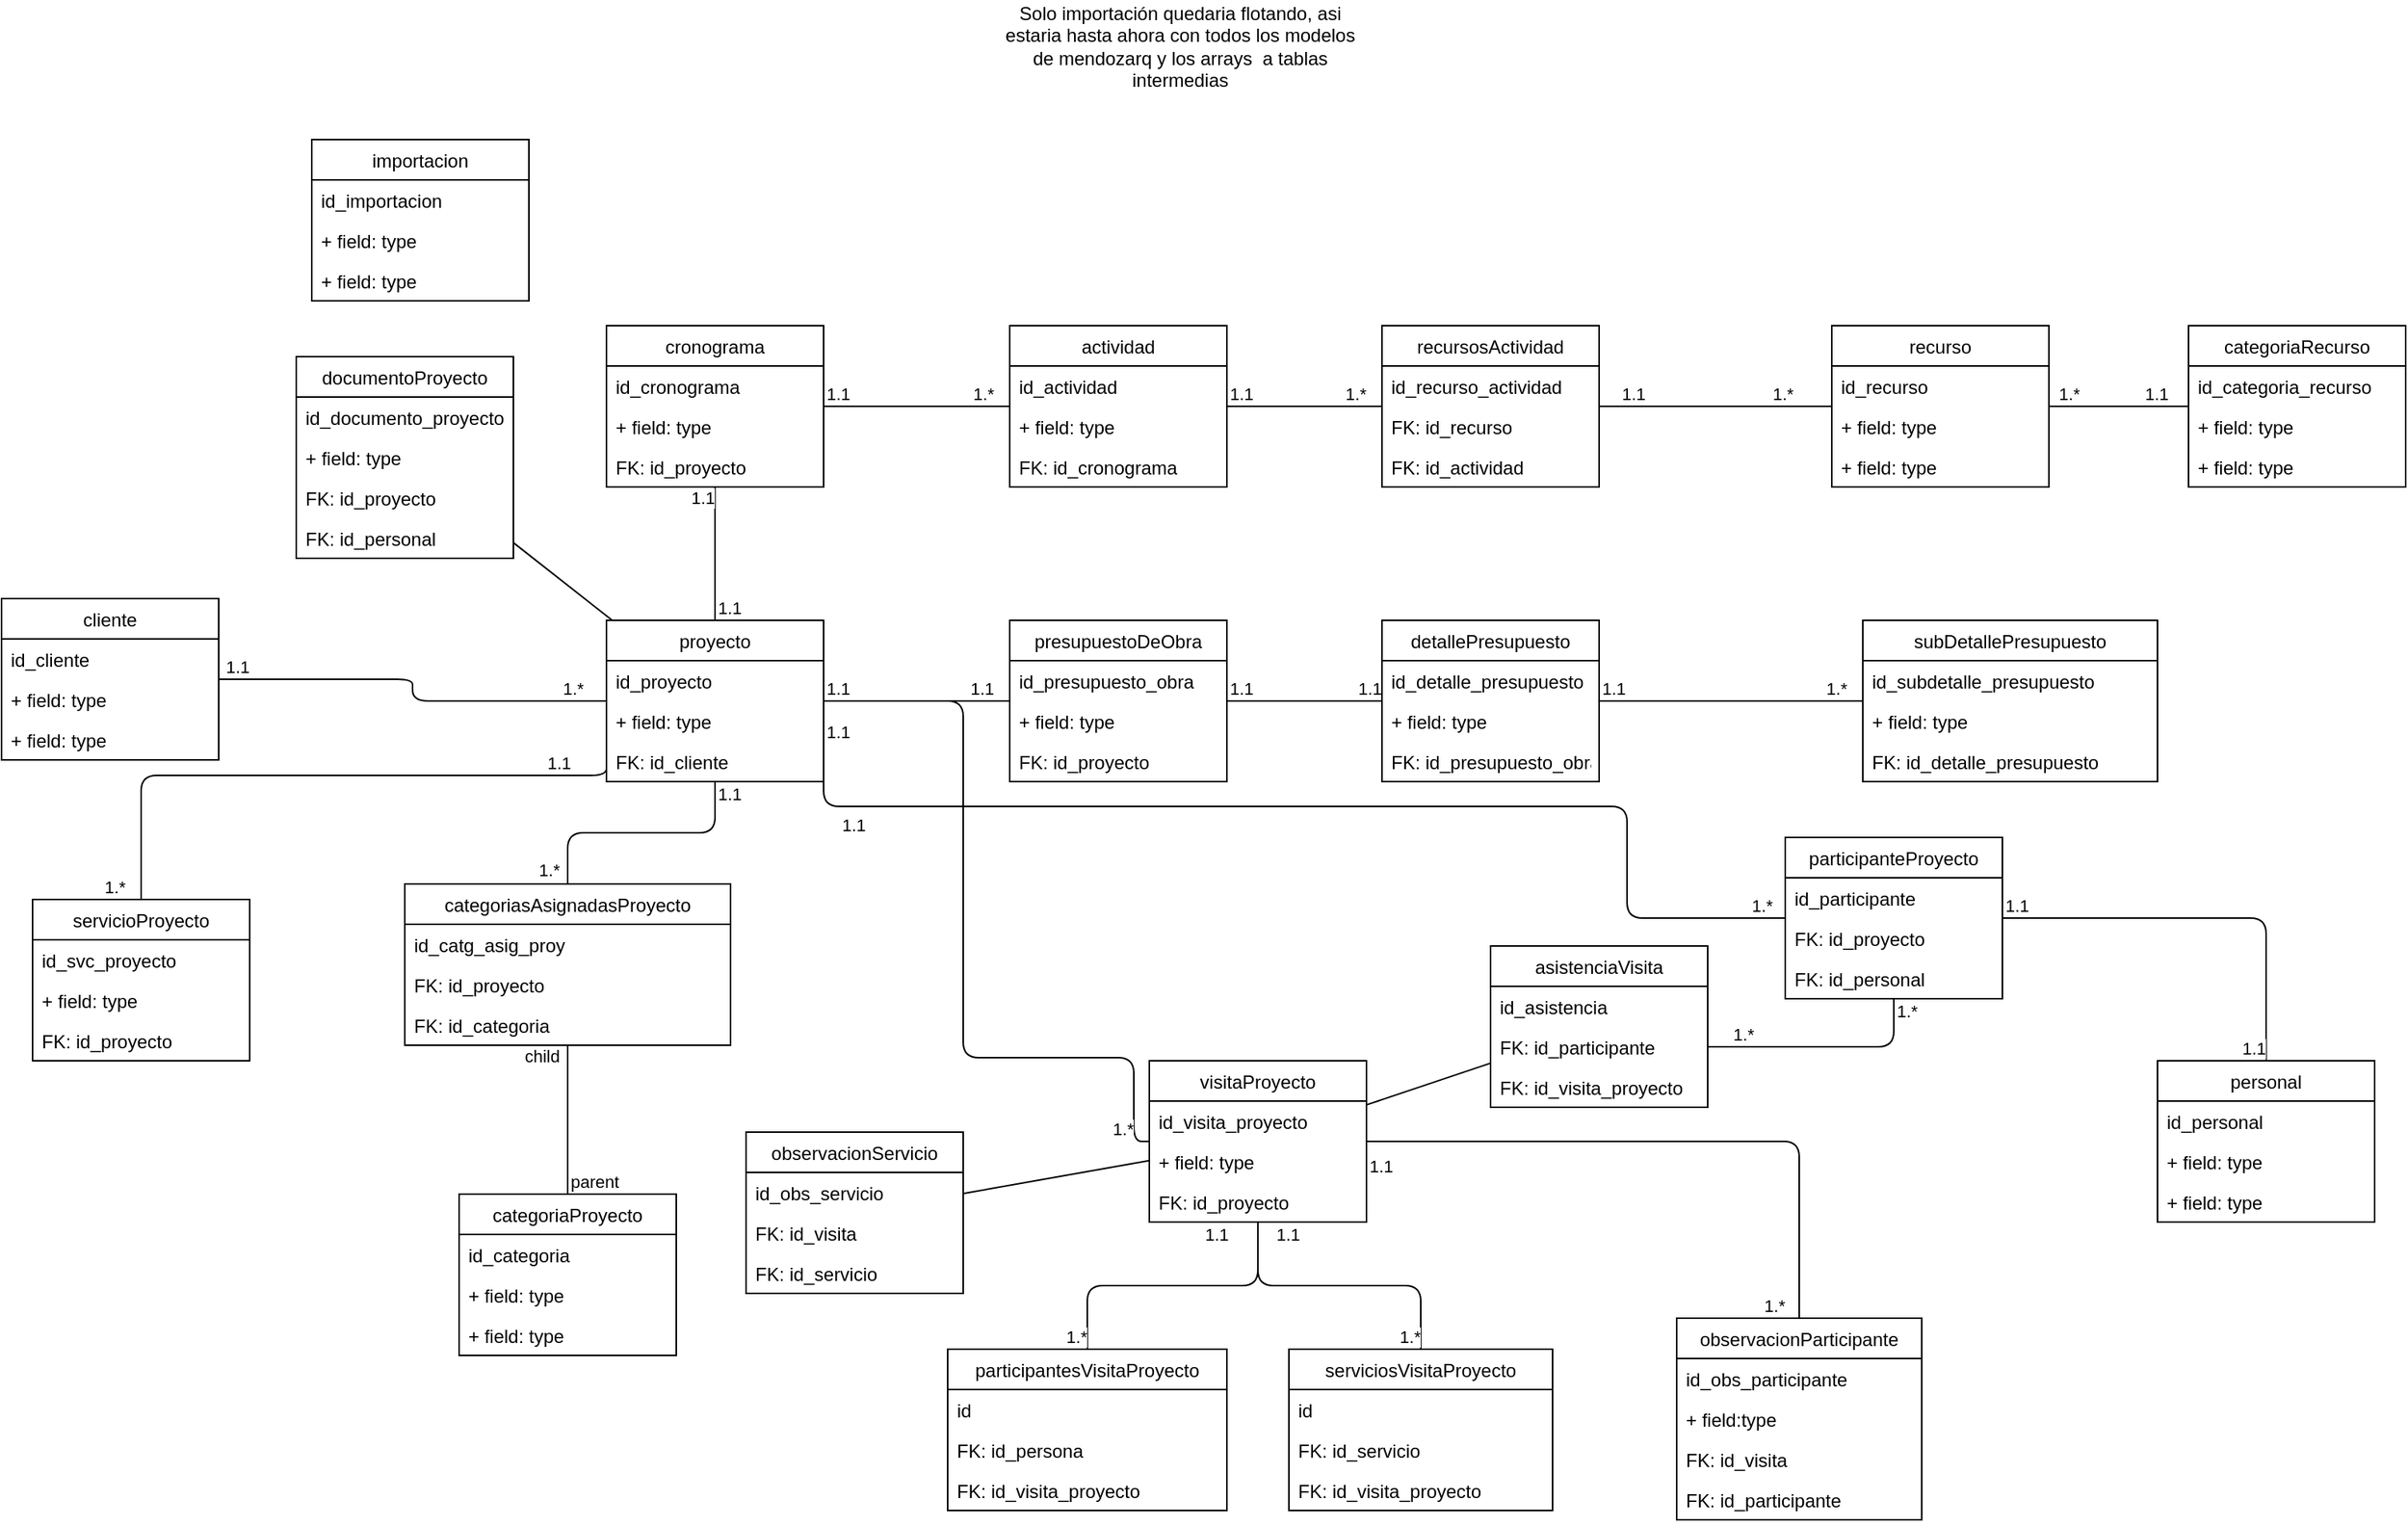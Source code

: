 <mxfile version="13.8.1" type="google"><diagram id="iLUUwTYkOgxTiae9ye99" name="Page-1"><mxGraphModel dx="38" dy="457" grid="1" gridSize="10" guides="1" tooltips="1" connect="1" arrows="1" fold="1" page="1" pageScale="1" pageWidth="827" pageHeight="1169" math="0" shadow="0"><root><mxCell id="0"/><mxCell id="1" parent="0"/><mxCell id="3wl0RrWYgaMFE295PTGr-104" value="" style="endArrow=none;html=1;edgeStyle=orthogonalEdgeStyle;" edge="1" parent="1" source="3wl0RrWYgaMFE295PTGr-38" target="3wl0RrWYgaMFE295PTGr-99"><mxGeometry relative="1" as="geometry"><mxPoint x="780" y="670" as="sourcePoint"/><mxPoint x="940" y="670" as="targetPoint"/></mxGeometry></mxCell><mxCell id="3wl0RrWYgaMFE295PTGr-105" value="1.1" style="edgeLabel;resizable=0;html=1;align=left;verticalAlign=bottom;" connectable="0" vertex="1" parent="3wl0RrWYgaMFE295PTGr-104"><mxGeometry x="-1" relative="1" as="geometry"><mxPoint y="16" as="offset"/></mxGeometry></mxCell><mxCell id="3wl0RrWYgaMFE295PTGr-106" value="1.*" style="edgeLabel;resizable=0;html=1;align=right;verticalAlign=bottom;" connectable="0" vertex="1" parent="3wl0RrWYgaMFE295PTGr-104"><mxGeometry x="1" relative="1" as="geometry"><mxPoint x="-5" y="-0.43" as="offset"/></mxGeometry></mxCell><mxCell id="3wl0RrWYgaMFE295PTGr-112" value="" style="endArrow=none;html=1;edgeStyle=orthogonalEdgeStyle;" edge="1" parent="1" source="3wl0RrWYgaMFE295PTGr-38" target="3wl0RrWYgaMFE295PTGr-107"><mxGeometry relative="1" as="geometry"><mxPoint x="1020" y="610" as="sourcePoint"/><mxPoint x="1180" y="610" as="targetPoint"/></mxGeometry></mxCell><mxCell id="3wl0RrWYgaMFE295PTGr-113" value="1.*" style="edgeLabel;resizable=0;html=1;align=left;verticalAlign=bottom;" connectable="0" vertex="1" parent="3wl0RrWYgaMFE295PTGr-112"><mxGeometry x="-1" relative="1" as="geometry"><mxPoint x="-30" as="offset"/></mxGeometry></mxCell><mxCell id="3wl0RrWYgaMFE295PTGr-114" value="1.1" style="edgeLabel;resizable=0;html=1;align=right;verticalAlign=bottom;" connectable="0" vertex="1" parent="3wl0RrWYgaMFE295PTGr-112"><mxGeometry x="1" relative="1" as="geometry"><mxPoint x="20.29" as="offset"/></mxGeometry></mxCell><mxCell id="3wl0RrWYgaMFE295PTGr-115" value="" style="endArrow=none;html=1;edgeStyle=orthogonalEdgeStyle;" edge="1" parent="1" source="3wl0RrWYgaMFE295PTGr-26" target="3wl0RrWYgaMFE295PTGr-99"><mxGeometry relative="1" as="geometry"><mxPoint x="590" y="660" as="sourcePoint"/><mxPoint x="750" y="660" as="targetPoint"/></mxGeometry></mxCell><mxCell id="3wl0RrWYgaMFE295PTGr-116" value="parent" style="edgeLabel;resizable=0;html=1;align=left;verticalAlign=bottom;" connectable="0" vertex="1" parent="3wl0RrWYgaMFE295PTGr-115"><mxGeometry x="-1" relative="1" as="geometry"/></mxCell><mxCell id="3wl0RrWYgaMFE295PTGr-117" value="child" style="edgeLabel;resizable=0;html=1;align=right;verticalAlign=bottom;" connectable="0" vertex="1" parent="3wl0RrWYgaMFE295PTGr-115"><mxGeometry x="1" relative="1" as="geometry"><mxPoint x="-5" y="15.71" as="offset"/></mxGeometry></mxCell><mxCell id="3wl0RrWYgaMFE295PTGr-118" value="" style="endArrow=none;html=1;edgeStyle=orthogonalEdgeStyle;" edge="1" parent="1" source="3wl0RrWYgaMFE295PTGr-38" target="3wl0RrWYgaMFE295PTGr-30"><mxGeometry relative="1" as="geometry"><mxPoint x="1000" y="600" as="sourcePoint"/><mxPoint x="1160" y="600" as="targetPoint"/></mxGeometry></mxCell><mxCell id="3wl0RrWYgaMFE295PTGr-119" value="1.1" style="edgeLabel;resizable=0;html=1;align=left;verticalAlign=bottom;" connectable="0" vertex="1" parent="3wl0RrWYgaMFE295PTGr-118"><mxGeometry x="-1" relative="1" as="geometry"/></mxCell><mxCell id="3wl0RrWYgaMFE295PTGr-120" value="1.1" style="edgeLabel;resizable=0;html=1;align=right;verticalAlign=bottom;" connectable="0" vertex="1" parent="3wl0RrWYgaMFE295PTGr-118"><mxGeometry x="1" relative="1" as="geometry"><mxPoint x="-10" as="offset"/></mxGeometry></mxCell><mxCell id="3wl0RrWYgaMFE295PTGr-132" value="" style="endArrow=none;html=1;edgeStyle=orthogonalEdgeStyle;" edge="1" parent="1" source="3wl0RrWYgaMFE295PTGr-30" target="3wl0RrWYgaMFE295PTGr-128"><mxGeometry relative="1" as="geometry"><mxPoint x="1380" y="790" as="sourcePoint"/><mxPoint x="1540" y="790" as="targetPoint"/></mxGeometry></mxCell><mxCell id="3wl0RrWYgaMFE295PTGr-133" value="1.1" style="edgeLabel;resizable=0;html=1;align=left;verticalAlign=bottom;" connectable="0" vertex="1" parent="3wl0RrWYgaMFE295PTGr-132"><mxGeometry x="-1" relative="1" as="geometry"/></mxCell><mxCell id="3wl0RrWYgaMFE295PTGr-134" value="1.1" style="edgeLabel;resizable=0;html=1;align=right;verticalAlign=bottom;" connectable="0" vertex="1" parent="3wl0RrWYgaMFE295PTGr-132"><mxGeometry x="1" relative="1" as="geometry"/></mxCell><mxCell id="3wl0RrWYgaMFE295PTGr-135" value="" style="endArrow=none;html=1;edgeStyle=orthogonalEdgeStyle;" edge="1" parent="1" source="3wl0RrWYgaMFE295PTGr-128" target="3wl0RrWYgaMFE295PTGr-124"><mxGeometry relative="1" as="geometry"><mxPoint x="1670" y="650" as="sourcePoint"/><mxPoint x="1830" y="650" as="targetPoint"/></mxGeometry></mxCell><mxCell id="3wl0RrWYgaMFE295PTGr-136" value="1.1" style="edgeLabel;resizable=0;html=1;align=left;verticalAlign=bottom;" connectable="0" vertex="1" parent="3wl0RrWYgaMFE295PTGr-135"><mxGeometry x="-1" relative="1" as="geometry"/></mxCell><mxCell id="3wl0RrWYgaMFE295PTGr-137" value="1.*" style="edgeLabel;resizable=0;html=1;align=right;verticalAlign=bottom;" connectable="0" vertex="1" parent="3wl0RrWYgaMFE295PTGr-135"><mxGeometry x="1" relative="1" as="geometry"><mxPoint x="-10" as="offset"/></mxGeometry></mxCell><mxCell id="3wl0RrWYgaMFE295PTGr-138" value="" style="endArrow=none;html=1;edgeStyle=orthogonalEdgeStyle;" edge="1" parent="1" source="3wl0RrWYgaMFE295PTGr-38" target="3wl0RrWYgaMFE295PTGr-66"><mxGeometry relative="1" as="geometry"><mxPoint x="910" y="630" as="sourcePoint"/><mxPoint x="1070" y="630" as="targetPoint"/></mxGeometry></mxCell><mxCell id="3wl0RrWYgaMFE295PTGr-139" value="1.1" style="edgeLabel;resizable=0;html=1;align=left;verticalAlign=bottom;" connectable="0" vertex="1" parent="3wl0RrWYgaMFE295PTGr-138"><mxGeometry x="-1" relative="1" as="geometry"/></mxCell><mxCell id="3wl0RrWYgaMFE295PTGr-140" value="1.1" style="edgeLabel;resizable=0;html=1;align=right;verticalAlign=bottom;" connectable="0" vertex="1" parent="3wl0RrWYgaMFE295PTGr-138"><mxGeometry x="1" relative="1" as="geometry"><mxPoint y="15.71" as="offset"/></mxGeometry></mxCell><mxCell id="3wl0RrWYgaMFE295PTGr-141" value="" style="endArrow=none;html=1;edgeStyle=orthogonalEdgeStyle;" edge="1" parent="1" source="3wl0RrWYgaMFE295PTGr-66" target="3wl0RrWYgaMFE295PTGr-2"><mxGeometry relative="1" as="geometry"><mxPoint x="1020" y="430" as="sourcePoint"/><mxPoint x="1180" y="430" as="targetPoint"/></mxGeometry></mxCell><mxCell id="3wl0RrWYgaMFE295PTGr-142" value="1.1" style="edgeLabel;resizable=0;html=1;align=left;verticalAlign=bottom;" connectable="0" vertex="1" parent="3wl0RrWYgaMFE295PTGr-141"><mxGeometry x="-1" relative="1" as="geometry"/></mxCell><mxCell id="3wl0RrWYgaMFE295PTGr-143" value="1.*" style="edgeLabel;resizable=0;html=1;align=right;verticalAlign=bottom;" connectable="0" vertex="1" parent="3wl0RrWYgaMFE295PTGr-141"><mxGeometry x="1" relative="1" as="geometry"><mxPoint x="-10" as="offset"/></mxGeometry></mxCell><mxCell id="3wl0RrWYgaMFE295PTGr-146" value="" style="endArrow=none;html=1;edgeStyle=orthogonalEdgeStyle;" edge="1" parent="1" source="3wl0RrWYgaMFE295PTGr-38" target="3wl0RrWYgaMFE295PTGr-70"><mxGeometry relative="1" as="geometry"><mxPoint x="1490" y="790" as="sourcePoint"/><mxPoint x="1650" y="790" as="targetPoint"/><Array as="points"><mxPoint x="1500" y="512"/><mxPoint x="1500" y="742"/><mxPoint x="1610" y="742"/><mxPoint x="1610" y="796"/></Array></mxGeometry></mxCell><mxCell id="3wl0RrWYgaMFE295PTGr-147" value="1.1" style="edgeLabel;resizable=0;html=1;align=left;verticalAlign=bottom;" connectable="0" vertex="1" parent="3wl0RrWYgaMFE295PTGr-146"><mxGeometry x="-1" relative="1" as="geometry"><mxPoint y="28" as="offset"/></mxGeometry></mxCell><mxCell id="3wl0RrWYgaMFE295PTGr-148" value="1.*" style="edgeLabel;resizable=0;html=1;align=right;verticalAlign=bottom;" connectable="0" vertex="1" parent="3wl0RrWYgaMFE295PTGr-146"><mxGeometry x="1" relative="1" as="geometry"><mxPoint x="-10" as="offset"/></mxGeometry></mxCell><mxCell id="3wl0RrWYgaMFE295PTGr-149" value="" style="endArrow=none;html=1;edgeStyle=orthogonalEdgeStyle;exitX=0;exitY=0.5;exitDx=0;exitDy=0;" edge="1" parent="1" source="3wl0RrWYgaMFE295PTGr-41" target="3wl0RrWYgaMFE295PTGr-22"><mxGeometry relative="1" as="geometry"><mxPoint x="1030" y="570" as="sourcePoint"/><mxPoint x="1190" y="570" as="targetPoint"/><Array as="points"><mxPoint x="1270" y="560"/><mxPoint x="970" y="560"/></Array></mxGeometry></mxCell><mxCell id="3wl0RrWYgaMFE295PTGr-150" value="1.1" style="edgeLabel;resizable=0;html=1;align=left;verticalAlign=bottom;" connectable="0" vertex="1" parent="3wl0RrWYgaMFE295PTGr-149"><mxGeometry x="-1" relative="1" as="geometry"><mxPoint x="-40" y="9" as="offset"/></mxGeometry></mxCell><mxCell id="3wl0RrWYgaMFE295PTGr-151" value="1.*" style="edgeLabel;resizable=0;html=1;align=right;verticalAlign=bottom;" connectable="0" vertex="1" parent="3wl0RrWYgaMFE295PTGr-149"><mxGeometry x="1" relative="1" as="geometry"><mxPoint x="-10" as="offset"/></mxGeometry></mxCell><mxCell id="3wl0RrWYgaMFE295PTGr-152" value="" style="endArrow=none;html=1;edgeStyle=orthogonalEdgeStyle;" edge="1" parent="1" source="3wl0RrWYgaMFE295PTGr-70" target="3wl0RrWYgaMFE295PTGr-85"><mxGeometry relative="1" as="geometry"><mxPoint x="1640" y="760" as="sourcePoint"/><mxPoint x="1800" y="760" as="targetPoint"/></mxGeometry></mxCell><mxCell id="3wl0RrWYgaMFE295PTGr-153" value="1.1" style="edgeLabel;resizable=0;html=1;align=left;verticalAlign=bottom;" connectable="0" vertex="1" parent="3wl0RrWYgaMFE295PTGr-152"><mxGeometry x="-1" relative="1" as="geometry"><mxPoint x="-36" y="16" as="offset"/></mxGeometry></mxCell><mxCell id="3wl0RrWYgaMFE295PTGr-154" value="1.*" style="edgeLabel;resizable=0;html=1;align=right;verticalAlign=bottom;" connectable="0" vertex="1" parent="3wl0RrWYgaMFE295PTGr-152"><mxGeometry x="1" relative="1" as="geometry"/></mxCell><mxCell id="3wl0RrWYgaMFE295PTGr-155" value="" style="endArrow=none;html=1;edgeStyle=orthogonalEdgeStyle;" edge="1" parent="1" source="3wl0RrWYgaMFE295PTGr-70" target="3wl0RrWYgaMFE295PTGr-89"><mxGeometry relative="1" as="geometry"><mxPoint x="1640" y="760" as="sourcePoint"/><mxPoint x="1800" y="760" as="targetPoint"/></mxGeometry></mxCell><mxCell id="3wl0RrWYgaMFE295PTGr-156" value="1.1" style="edgeLabel;resizable=0;html=1;align=left;verticalAlign=bottom;" connectable="0" vertex="1" parent="3wl0RrWYgaMFE295PTGr-155"><mxGeometry x="-1" relative="1" as="geometry"><mxPoint x="10" y="16" as="offset"/></mxGeometry></mxCell><mxCell id="3wl0RrWYgaMFE295PTGr-157" value="1.*" style="edgeLabel;resizable=0;html=1;align=right;verticalAlign=bottom;" connectable="0" vertex="1" parent="3wl0RrWYgaMFE295PTGr-155"><mxGeometry x="1" relative="1" as="geometry"/></mxCell><mxCell id="3wl0RrWYgaMFE295PTGr-164" value="" style="endArrow=none;html=1;" edge="1" parent="1" source="3wl0RrWYgaMFE295PTGr-70" target="3wl0RrWYgaMFE295PTGr-14"><mxGeometry width="50" height="50" relative="1" as="geometry"><mxPoint x="1960" y="680" as="sourcePoint"/><mxPoint x="2010" y="630" as="targetPoint"/></mxGeometry></mxCell><mxCell id="3wl0RrWYgaMFE295PTGr-165" value="" style="endArrow=none;html=1;edgeStyle=orthogonalEdgeStyle;" edge="1" parent="1" source="3wl0RrWYgaMFE295PTGr-2" target="3wl0RrWYgaMFE295PTGr-18"><mxGeometry relative="1" as="geometry"><mxPoint x="1410" y="450" as="sourcePoint"/><mxPoint x="1570" y="450" as="targetPoint"/></mxGeometry></mxCell><mxCell id="3wl0RrWYgaMFE295PTGr-166" value="1.1" style="edgeLabel;resizable=0;html=1;align=left;verticalAlign=bottom;" connectable="0" vertex="1" parent="3wl0RrWYgaMFE295PTGr-165"><mxGeometry x="-1" relative="1" as="geometry"/></mxCell><mxCell id="3wl0RrWYgaMFE295PTGr-167" value="1.*" style="edgeLabel;resizable=0;html=1;align=right;verticalAlign=bottom;" connectable="0" vertex="1" parent="3wl0RrWYgaMFE295PTGr-165"><mxGeometry x="1" relative="1" as="geometry"><mxPoint x="-10" as="offset"/></mxGeometry></mxCell><mxCell id="3wl0RrWYgaMFE295PTGr-173" value="" style="endArrow=none;html=1;edgeStyle=orthogonalEdgeStyle;" edge="1" parent="1" source="3wl0RrWYgaMFE295PTGr-169" target="3wl0RrWYgaMFE295PTGr-18"><mxGeometry relative="1" as="geometry"><mxPoint x="1620" y="450" as="sourcePoint"/><mxPoint x="1780" y="450" as="targetPoint"/></mxGeometry></mxCell><mxCell id="3wl0RrWYgaMFE295PTGr-174" value="1.*" style="edgeLabel;resizable=0;html=1;align=left;verticalAlign=bottom;" connectable="0" vertex="1" parent="3wl0RrWYgaMFE295PTGr-173"><mxGeometry x="-1" relative="1" as="geometry"><mxPoint x="-40" as="offset"/></mxGeometry></mxCell><mxCell id="3wl0RrWYgaMFE295PTGr-175" value="1.1" style="edgeLabel;resizable=0;html=1;align=right;verticalAlign=bottom;" connectable="0" vertex="1" parent="3wl0RrWYgaMFE295PTGr-173"><mxGeometry x="1" relative="1" as="geometry"><mxPoint x="30" as="offset"/></mxGeometry></mxCell><mxCell id="3wl0RrWYgaMFE295PTGr-179" value="" style="endArrow=none;html=1;edgeStyle=orthogonalEdgeStyle;" edge="1" parent="1" source="3wl0RrWYgaMFE295PTGr-74" target="3wl0RrWYgaMFE295PTGr-169"><mxGeometry relative="1" as="geometry"><mxPoint x="1920" y="340" as="sourcePoint"/><mxPoint x="2080" y="340" as="targetPoint"/></mxGeometry></mxCell><mxCell id="3wl0RrWYgaMFE295PTGr-180" value="1.1" style="edgeLabel;resizable=0;html=1;align=left;verticalAlign=bottom;" connectable="0" vertex="1" parent="3wl0RrWYgaMFE295PTGr-179"><mxGeometry x="-1" relative="1" as="geometry"><mxPoint x="-30" as="offset"/></mxGeometry></mxCell><mxCell id="3wl0RrWYgaMFE295PTGr-181" value="1.*" style="edgeLabel;resizable=0;html=1;align=right;verticalAlign=bottom;" connectable="0" vertex="1" parent="3wl0RrWYgaMFE295PTGr-179"><mxGeometry x="1" relative="1" as="geometry"><mxPoint x="20.59" as="offset"/></mxGeometry></mxCell><mxCell id="3wl0RrWYgaMFE295PTGr-185" value="" style="endArrow=none;html=1;edgeStyle=orthogonalEdgeStyle;exitX=1;exitY=0.5;exitDx=0;exitDy=0;" edge="1" parent="1" source="3wl0RrWYgaMFE295PTGr-41" target="3wl0RrWYgaMFE295PTGr-46"><mxGeometry relative="1" as="geometry"><mxPoint x="1560" y="620" as="sourcePoint"/><mxPoint x="1720" y="620" as="targetPoint"/><Array as="points"><mxPoint x="1410" y="580"/><mxPoint x="1928" y="580"/></Array></mxGeometry></mxCell><mxCell id="3wl0RrWYgaMFE295PTGr-186" value="1.1" style="edgeLabel;resizable=0;html=1;align=left;verticalAlign=bottom;" connectable="0" vertex="1" parent="3wl0RrWYgaMFE295PTGr-185"><mxGeometry x="-1" relative="1" as="geometry"><mxPoint x="10" y="49" as="offset"/></mxGeometry></mxCell><mxCell id="3wl0RrWYgaMFE295PTGr-187" value="1.*" style="edgeLabel;resizable=0;html=1;align=right;verticalAlign=bottom;" connectable="0" vertex="1" parent="3wl0RrWYgaMFE295PTGr-185"><mxGeometry x="1" relative="1" as="geometry"><mxPoint x="-8" as="offset"/></mxGeometry></mxCell><mxCell id="3wl0RrWYgaMFE295PTGr-194" value="" style="endArrow=none;html=1;edgeStyle=orthogonalEdgeStyle;" edge="1" parent="1" source="3wl0RrWYgaMFE295PTGr-46" target="3wl0RrWYgaMFE295PTGr-42"><mxGeometry relative="1" as="geometry"><mxPoint x="1770" y="780" as="sourcePoint"/><mxPoint x="1930" y="780" as="targetPoint"/></mxGeometry></mxCell><mxCell id="3wl0RrWYgaMFE295PTGr-195" value="1.1" style="edgeLabel;resizable=0;html=1;align=left;verticalAlign=bottom;" connectable="0" vertex="1" parent="3wl0RrWYgaMFE295PTGr-194"><mxGeometry x="-1" relative="1" as="geometry"/></mxCell><mxCell id="3wl0RrWYgaMFE295PTGr-196" value="1.1" style="edgeLabel;resizable=0;html=1;align=right;verticalAlign=bottom;" connectable="0" vertex="1" parent="3wl0RrWYgaMFE295PTGr-194"><mxGeometry x="1" relative="1" as="geometry"/></mxCell><mxCell id="3wl0RrWYgaMFE295PTGr-197" value="" style="endArrow=none;html=1;edgeStyle=orthogonalEdgeStyle;entryX=1;entryY=0.5;entryDx=0;entryDy=0;" edge="1" parent="1" source="3wl0RrWYgaMFE295PTGr-46" target="3wl0RrWYgaMFE295PTGr-16"><mxGeometry relative="1" as="geometry"><mxPoint x="1770" y="780" as="sourcePoint"/><mxPoint x="1930" y="780" as="targetPoint"/></mxGeometry></mxCell><mxCell id="3wl0RrWYgaMFE295PTGr-198" value="1.*" style="edgeLabel;resizable=0;html=1;align=left;verticalAlign=bottom;" connectable="0" vertex="1" parent="3wl0RrWYgaMFE295PTGr-197"><mxGeometry x="-1" relative="1" as="geometry"><mxPoint y="16" as="offset"/></mxGeometry></mxCell><mxCell id="3wl0RrWYgaMFE295PTGr-199" value="1.*" style="edgeLabel;resizable=0;html=1;align=right;verticalAlign=bottom;" connectable="0" vertex="1" parent="3wl0RrWYgaMFE295PTGr-197"><mxGeometry x="1" relative="1" as="geometry"><mxPoint x="30" as="offset"/></mxGeometry></mxCell><mxCell id="3wl0RrWYgaMFE295PTGr-200" value="" style="endArrow=none;html=1;edgeStyle=orthogonalEdgeStyle;" edge="1" parent="1" source="3wl0RrWYgaMFE295PTGr-70" target="3wl0RrWYgaMFE295PTGr-58"><mxGeometry relative="1" as="geometry"><mxPoint x="1770" y="860" as="sourcePoint"/><mxPoint x="1930" y="860" as="targetPoint"/></mxGeometry></mxCell><mxCell id="3wl0RrWYgaMFE295PTGr-201" value="1.1" style="edgeLabel;resizable=0;html=1;align=left;verticalAlign=bottom;" connectable="0" vertex="1" parent="3wl0RrWYgaMFE295PTGr-200"><mxGeometry x="-1" relative="1" as="geometry"><mxPoint y="24" as="offset"/></mxGeometry></mxCell><mxCell id="3wl0RrWYgaMFE295PTGr-202" value="1.*" style="edgeLabel;resizable=0;html=1;align=right;verticalAlign=bottom;" connectable="0" vertex="1" parent="3wl0RrWYgaMFE295PTGr-200"><mxGeometry x="1" relative="1" as="geometry"><mxPoint x="-9" as="offset"/></mxGeometry></mxCell><mxCell id="3wl0RrWYgaMFE295PTGr-205" value="" style="endArrow=none;html=1;" edge="1" parent="1" source="3wl0RrWYgaMFE295PTGr-54" target="3wl0RrWYgaMFE295PTGr-70"><mxGeometry width="50" height="50" relative="1" as="geometry"><mxPoint x="1280" y="920" as="sourcePoint"/><mxPoint x="1330" y="870" as="targetPoint"/></mxGeometry></mxCell><mxCell id="3wl0RrWYgaMFE295PTGr-207" value="" style="endArrow=none;html=1;" edge="1" parent="1" source="3wl0RrWYgaMFE295PTGr-62" target="3wl0RrWYgaMFE295PTGr-38"><mxGeometry width="50" height="50" relative="1" as="geometry"><mxPoint x="1190" y="460" as="sourcePoint"/><mxPoint x="1240" y="410" as="targetPoint"/></mxGeometry></mxCell><mxCell id="3wl0RrWYgaMFE295PTGr-209" value="Solo importación quedaria flotando, asi estaria hasta ahora con todos los modelos de mendozarq y los arrays&amp;nbsp; a tablas intermedias" style="text;html=1;strokeColor=none;fillColor=none;align=center;verticalAlign=middle;whiteSpace=wrap;rounded=0;" vertex="1" parent="1"><mxGeometry x="1520" y="60" width="240" height="60" as="geometry"/></mxCell><mxCell id="3wl0RrWYgaMFE295PTGr-18" value="recursosActividad" style="swimlane;fontStyle=0;childLayout=stackLayout;horizontal=1;startSize=26;fillColor=none;horizontalStack=0;resizeParent=1;resizeParentMax=0;resizeLast=0;collapsible=1;marginBottom=0;" vertex="1" parent="1"><mxGeometry x="1770" y="270" width="140" height="104" as="geometry"/></mxCell><mxCell id="3wl0RrWYgaMFE295PTGr-19" value="id_recurso_actividad" style="text;strokeColor=none;fillColor=none;align=left;verticalAlign=top;spacingLeft=4;spacingRight=4;overflow=hidden;rotatable=0;points=[[0,0.5],[1,0.5]];portConstraint=eastwest;" vertex="1" parent="3wl0RrWYgaMFE295PTGr-18"><mxGeometry y="26" width="140" height="26" as="geometry"/></mxCell><mxCell id="3wl0RrWYgaMFE295PTGr-20" value="FK: id_recurso" style="text;strokeColor=none;fillColor=none;align=left;verticalAlign=top;spacingLeft=4;spacingRight=4;overflow=hidden;rotatable=0;points=[[0,0.5],[1,0.5]];portConstraint=eastwest;" vertex="1" parent="3wl0RrWYgaMFE295PTGr-18"><mxGeometry y="52" width="140" height="26" as="geometry"/></mxCell><mxCell id="3wl0RrWYgaMFE295PTGr-21" value="FK: id_actividad" style="text;strokeColor=none;fillColor=none;align=left;verticalAlign=top;spacingLeft=4;spacingRight=4;overflow=hidden;rotatable=0;points=[[0,0.5],[1,0.5]];portConstraint=eastwest;" vertex="1" parent="3wl0RrWYgaMFE295PTGr-18"><mxGeometry y="78" width="140" height="26" as="geometry"/></mxCell><mxCell id="3wl0RrWYgaMFE295PTGr-169" value="recurso" style="swimlane;fontStyle=0;childLayout=stackLayout;horizontal=1;startSize=26;fillColor=none;horizontalStack=0;resizeParent=1;resizeParentMax=0;resizeLast=0;collapsible=1;marginBottom=0;" vertex="1" parent="1"><mxGeometry x="2060" y="270" width="140" height="104" as="geometry"/></mxCell><mxCell id="3wl0RrWYgaMFE295PTGr-170" value="id_recurso" style="text;strokeColor=none;fillColor=none;align=left;verticalAlign=top;spacingLeft=4;spacingRight=4;overflow=hidden;rotatable=0;points=[[0,0.5],[1,0.5]];portConstraint=eastwest;" vertex="1" parent="3wl0RrWYgaMFE295PTGr-169"><mxGeometry y="26" width="140" height="26" as="geometry"/></mxCell><mxCell id="3wl0RrWYgaMFE295PTGr-171" value="+ field: type" style="text;strokeColor=none;fillColor=none;align=left;verticalAlign=top;spacingLeft=4;spacingRight=4;overflow=hidden;rotatable=0;points=[[0,0.5],[1,0.5]];portConstraint=eastwest;" vertex="1" parent="3wl0RrWYgaMFE295PTGr-169"><mxGeometry y="52" width="140" height="26" as="geometry"/></mxCell><mxCell id="3wl0RrWYgaMFE295PTGr-172" value="+ field: type" style="text;strokeColor=none;fillColor=none;align=left;verticalAlign=top;spacingLeft=4;spacingRight=4;overflow=hidden;rotatable=0;points=[[0,0.5],[1,0.5]];portConstraint=eastwest;" vertex="1" parent="3wl0RrWYgaMFE295PTGr-169"><mxGeometry y="78" width="140" height="26" as="geometry"/></mxCell><mxCell id="3wl0RrWYgaMFE295PTGr-66" value="cronograma" style="swimlane;fontStyle=0;childLayout=stackLayout;horizontal=1;startSize=26;fillColor=none;horizontalStack=0;resizeParent=1;resizeParentMax=0;resizeLast=0;collapsible=1;marginBottom=0;" vertex="1" parent="1"><mxGeometry x="1270" y="270" width="140" height="104" as="geometry"/></mxCell><mxCell id="3wl0RrWYgaMFE295PTGr-67" value="id_cronograma" style="text;strokeColor=none;fillColor=none;align=left;verticalAlign=top;spacingLeft=4;spacingRight=4;overflow=hidden;rotatable=0;points=[[0,0.5],[1,0.5]];portConstraint=eastwest;" vertex="1" parent="3wl0RrWYgaMFE295PTGr-66"><mxGeometry y="26" width="140" height="26" as="geometry"/></mxCell><mxCell id="3wl0RrWYgaMFE295PTGr-68" value="+ field: type" style="text;strokeColor=none;fillColor=none;align=left;verticalAlign=top;spacingLeft=4;spacingRight=4;overflow=hidden;rotatable=0;points=[[0,0.5],[1,0.5]];portConstraint=eastwest;" vertex="1" parent="3wl0RrWYgaMFE295PTGr-66"><mxGeometry y="52" width="140" height="26" as="geometry"/></mxCell><mxCell id="3wl0RrWYgaMFE295PTGr-69" value="FK: id_proyecto" style="text;strokeColor=none;fillColor=none;align=left;verticalAlign=top;spacingLeft=4;spacingRight=4;overflow=hidden;rotatable=0;points=[[0,0.5],[1,0.5]];portConstraint=eastwest;" vertex="1" parent="3wl0RrWYgaMFE295PTGr-66"><mxGeometry y="78" width="140" height="26" as="geometry"/></mxCell><mxCell id="3wl0RrWYgaMFE295PTGr-2" value="actividad" style="swimlane;fontStyle=0;childLayout=stackLayout;horizontal=1;startSize=26;fillColor=none;horizontalStack=0;resizeParent=1;resizeParentMax=0;resizeLast=0;collapsible=1;marginBottom=0;" vertex="1" parent="1"><mxGeometry x="1530" y="270" width="140" height="104" as="geometry"/></mxCell><mxCell id="3wl0RrWYgaMFE295PTGr-3" value="id_actividad" style="text;strokeColor=none;fillColor=none;align=left;verticalAlign=top;spacingLeft=4;spacingRight=4;overflow=hidden;rotatable=0;points=[[0,0.5],[1,0.5]];portConstraint=eastwest;" vertex="1" parent="3wl0RrWYgaMFE295PTGr-2"><mxGeometry y="26" width="140" height="26" as="geometry"/></mxCell><mxCell id="3wl0RrWYgaMFE295PTGr-4" value="+ field: type" style="text;strokeColor=none;fillColor=none;align=left;verticalAlign=top;spacingLeft=4;spacingRight=4;overflow=hidden;rotatable=0;points=[[0,0.5],[1,0.5]];portConstraint=eastwest;" vertex="1" parent="3wl0RrWYgaMFE295PTGr-2"><mxGeometry y="52" width="140" height="26" as="geometry"/></mxCell><mxCell id="3wl0RrWYgaMFE295PTGr-5" value="FK: id_cronograma" style="text;strokeColor=none;fillColor=none;align=left;verticalAlign=top;spacingLeft=4;spacingRight=4;overflow=hidden;rotatable=0;points=[[0,0.5],[1,0.5]];portConstraint=eastwest;" vertex="1" parent="3wl0RrWYgaMFE295PTGr-2"><mxGeometry y="78" width="140" height="26" as="geometry"/></mxCell><mxCell id="3wl0RrWYgaMFE295PTGr-38" value="proyecto" style="swimlane;fontStyle=0;childLayout=stackLayout;horizontal=1;startSize=26;fillColor=none;horizontalStack=0;resizeParent=1;resizeParentMax=0;resizeLast=0;collapsible=1;marginBottom=0;" vertex="1" parent="1"><mxGeometry x="1270" y="460" width="140" height="104" as="geometry"/></mxCell><mxCell id="3wl0RrWYgaMFE295PTGr-39" value="id_proyecto" style="text;strokeColor=none;fillColor=none;align=left;verticalAlign=top;spacingLeft=4;spacingRight=4;overflow=hidden;rotatable=0;points=[[0,0.5],[1,0.5]];portConstraint=eastwest;" vertex="1" parent="3wl0RrWYgaMFE295PTGr-38"><mxGeometry y="26" width="140" height="26" as="geometry"/></mxCell><mxCell id="3wl0RrWYgaMFE295PTGr-40" value="+ field: type" style="text;strokeColor=none;fillColor=none;align=left;verticalAlign=top;spacingLeft=4;spacingRight=4;overflow=hidden;rotatable=0;points=[[0,0.5],[1,0.5]];portConstraint=eastwest;" vertex="1" parent="3wl0RrWYgaMFE295PTGr-38"><mxGeometry y="52" width="140" height="26" as="geometry"/></mxCell><mxCell id="3wl0RrWYgaMFE295PTGr-41" value="FK: id_cliente" style="text;strokeColor=none;fillColor=none;align=left;verticalAlign=top;spacingLeft=4;spacingRight=4;overflow=hidden;rotatable=0;points=[[0,0.5],[1,0.5]];portConstraint=eastwest;" vertex="1" parent="3wl0RrWYgaMFE295PTGr-38"><mxGeometry y="78" width="140" height="26" as="geometry"/></mxCell><mxCell id="3wl0RrWYgaMFE295PTGr-99" value="categoriasAsignadasProyecto" style="swimlane;fontStyle=0;childLayout=stackLayout;horizontal=1;startSize=26;fillColor=none;horizontalStack=0;resizeParent=1;resizeParentMax=0;resizeLast=0;collapsible=1;marginBottom=0;" vertex="1" parent="1"><mxGeometry x="1140" y="630" width="210" height="104" as="geometry"/></mxCell><mxCell id="3wl0RrWYgaMFE295PTGr-100" value="id_catg_asig_proy" style="text;strokeColor=none;fillColor=none;align=left;verticalAlign=top;spacingLeft=4;spacingRight=4;overflow=hidden;rotatable=0;points=[[0,0.5],[1,0.5]];portConstraint=eastwest;" vertex="1" parent="3wl0RrWYgaMFE295PTGr-99"><mxGeometry y="26" width="210" height="26" as="geometry"/></mxCell><mxCell id="3wl0RrWYgaMFE295PTGr-101" value="FK: id_proyecto" style="text;strokeColor=none;fillColor=none;align=left;verticalAlign=top;spacingLeft=4;spacingRight=4;overflow=hidden;rotatable=0;points=[[0,0.5],[1,0.5]];portConstraint=eastwest;" vertex="1" parent="3wl0RrWYgaMFE295PTGr-99"><mxGeometry y="52" width="210" height="26" as="geometry"/></mxCell><mxCell id="3wl0RrWYgaMFE295PTGr-102" value="FK: id_categoria" style="text;strokeColor=none;fillColor=none;align=left;verticalAlign=top;spacingLeft=4;spacingRight=4;overflow=hidden;rotatable=0;points=[[0,0.5],[1,0.5]];portConstraint=eastwest;" vertex="1" parent="3wl0RrWYgaMFE295PTGr-99"><mxGeometry y="78" width="210" height="26" as="geometry"/></mxCell><mxCell id="3wl0RrWYgaMFE295PTGr-107" value="cliente" style="swimlane;fontStyle=0;childLayout=stackLayout;horizontal=1;startSize=26;fillColor=none;horizontalStack=0;resizeParent=1;resizeParentMax=0;resizeLast=0;collapsible=1;marginBottom=0;" vertex="1" parent="1"><mxGeometry x="880" y="446" width="140" height="104" as="geometry"/></mxCell><mxCell id="3wl0RrWYgaMFE295PTGr-108" value="id_cliente" style="text;strokeColor=none;fillColor=none;align=left;verticalAlign=top;spacingLeft=4;spacingRight=4;overflow=hidden;rotatable=0;points=[[0,0.5],[1,0.5]];portConstraint=eastwest;" vertex="1" parent="3wl0RrWYgaMFE295PTGr-107"><mxGeometry y="26" width="140" height="26" as="geometry"/></mxCell><mxCell id="3wl0RrWYgaMFE295PTGr-109" value="+ field: type" style="text;strokeColor=none;fillColor=none;align=left;verticalAlign=top;spacingLeft=4;spacingRight=4;overflow=hidden;rotatable=0;points=[[0,0.5],[1,0.5]];portConstraint=eastwest;" vertex="1" parent="3wl0RrWYgaMFE295PTGr-107"><mxGeometry y="52" width="140" height="26" as="geometry"/></mxCell><mxCell id="3wl0RrWYgaMFE295PTGr-110" value="+ field: type" style="text;strokeColor=none;fillColor=none;align=left;verticalAlign=top;spacingLeft=4;spacingRight=4;overflow=hidden;rotatable=0;points=[[0,0.5],[1,0.5]];portConstraint=eastwest;" vertex="1" parent="3wl0RrWYgaMFE295PTGr-107"><mxGeometry y="78" width="140" height="26" as="geometry"/></mxCell><mxCell id="3wl0RrWYgaMFE295PTGr-62" value="documentoProyecto" style="swimlane;fontStyle=0;childLayout=stackLayout;horizontal=1;startSize=26;fillColor=none;horizontalStack=0;resizeParent=1;resizeParentMax=0;resizeLast=0;collapsible=1;marginBottom=0;" vertex="1" parent="1"><mxGeometry x="1070" y="290" width="140" height="130" as="geometry"/></mxCell><mxCell id="3wl0RrWYgaMFE295PTGr-63" value="id_documento_proyecto" style="text;strokeColor=none;fillColor=none;align=left;verticalAlign=top;spacingLeft=4;spacingRight=4;overflow=hidden;rotatable=0;points=[[0,0.5],[1,0.5]];portConstraint=eastwest;" vertex="1" parent="3wl0RrWYgaMFE295PTGr-62"><mxGeometry y="26" width="140" height="26" as="geometry"/></mxCell><mxCell id="3wl0RrWYgaMFE295PTGr-206" value="+ field: type" style="text;strokeColor=none;fillColor=none;align=left;verticalAlign=top;spacingLeft=4;spacingRight=4;overflow=hidden;rotatable=0;points=[[0,0.5],[1,0.5]];portConstraint=eastwest;" vertex="1" parent="3wl0RrWYgaMFE295PTGr-62"><mxGeometry y="52" width="140" height="26" as="geometry"/></mxCell><mxCell id="3wl0RrWYgaMFE295PTGr-64" value="FK: id_proyecto" style="text;strokeColor=none;fillColor=none;align=left;verticalAlign=top;spacingLeft=4;spacingRight=4;overflow=hidden;rotatable=0;points=[[0,0.5],[1,0.5]];portConstraint=eastwest;" vertex="1" parent="3wl0RrWYgaMFE295PTGr-62"><mxGeometry y="78" width="140" height="26" as="geometry"/></mxCell><mxCell id="3wl0RrWYgaMFE295PTGr-65" value="FK: id_personal" style="text;strokeColor=none;fillColor=none;align=left;verticalAlign=top;spacingLeft=4;spacingRight=4;overflow=hidden;rotatable=0;points=[[0,0.5],[1,0.5]];portConstraint=eastwest;" vertex="1" parent="3wl0RrWYgaMFE295PTGr-62"><mxGeometry y="104" width="140" height="26" as="geometry"/></mxCell><mxCell id="3wl0RrWYgaMFE295PTGr-34" value="importacion" style="swimlane;fontStyle=0;childLayout=stackLayout;horizontal=1;startSize=26;fillColor=none;horizontalStack=0;resizeParent=1;resizeParentMax=0;resizeLast=0;collapsible=1;marginBottom=0;" vertex="1" parent="1"><mxGeometry x="1080" y="150" width="140" height="104" as="geometry"/></mxCell><mxCell id="3wl0RrWYgaMFE295PTGr-35" value="id_importacion" style="text;strokeColor=none;fillColor=none;align=left;verticalAlign=top;spacingLeft=4;spacingRight=4;overflow=hidden;rotatable=0;points=[[0,0.5],[1,0.5]];portConstraint=eastwest;" vertex="1" parent="3wl0RrWYgaMFE295PTGr-34"><mxGeometry y="26" width="140" height="26" as="geometry"/></mxCell><mxCell id="3wl0RrWYgaMFE295PTGr-36" value="+ field: type" style="text;strokeColor=none;fillColor=none;align=left;verticalAlign=top;spacingLeft=4;spacingRight=4;overflow=hidden;rotatable=0;points=[[0,0.5],[1,0.5]];portConstraint=eastwest;" vertex="1" parent="3wl0RrWYgaMFE295PTGr-34"><mxGeometry y="52" width="140" height="26" as="geometry"/></mxCell><mxCell id="3wl0RrWYgaMFE295PTGr-37" value="+ field: type" style="text;strokeColor=none;fillColor=none;align=left;verticalAlign=top;spacingLeft=4;spacingRight=4;overflow=hidden;rotatable=0;points=[[0,0.5],[1,0.5]];portConstraint=eastwest;" vertex="1" parent="3wl0RrWYgaMFE295PTGr-34"><mxGeometry y="78" width="140" height="26" as="geometry"/></mxCell><mxCell id="3wl0RrWYgaMFE295PTGr-26" value="categoriaProyecto" style="swimlane;fontStyle=0;childLayout=stackLayout;horizontal=1;startSize=26;fillColor=none;horizontalStack=0;resizeParent=1;resizeParentMax=0;resizeLast=0;collapsible=1;marginBottom=0;" vertex="1" parent="1"><mxGeometry x="1175" y="830" width="140" height="104" as="geometry"/></mxCell><mxCell id="3wl0RrWYgaMFE295PTGr-27" value="id_categoria" style="text;strokeColor=none;fillColor=none;align=left;verticalAlign=top;spacingLeft=4;spacingRight=4;overflow=hidden;rotatable=0;points=[[0,0.5],[1,0.5]];portConstraint=eastwest;" vertex="1" parent="3wl0RrWYgaMFE295PTGr-26"><mxGeometry y="26" width="140" height="26" as="geometry"/></mxCell><mxCell id="3wl0RrWYgaMFE295PTGr-28" value="+ field: type" style="text;strokeColor=none;fillColor=none;align=left;verticalAlign=top;spacingLeft=4;spacingRight=4;overflow=hidden;rotatable=0;points=[[0,0.5],[1,0.5]];portConstraint=eastwest;" vertex="1" parent="3wl0RrWYgaMFE295PTGr-26"><mxGeometry y="52" width="140" height="26" as="geometry"/></mxCell><mxCell id="3wl0RrWYgaMFE295PTGr-29" value="+ field: type" style="text;strokeColor=none;fillColor=none;align=left;verticalAlign=top;spacingLeft=4;spacingRight=4;overflow=hidden;rotatable=0;points=[[0,0.5],[1,0.5]];portConstraint=eastwest;" vertex="1" parent="3wl0RrWYgaMFE295PTGr-26"><mxGeometry y="78" width="140" height="26" as="geometry"/></mxCell><mxCell id="3wl0RrWYgaMFE295PTGr-30" value="presupuestoDeObra" style="swimlane;fontStyle=0;childLayout=stackLayout;horizontal=1;startSize=26;fillColor=none;horizontalStack=0;resizeParent=1;resizeParentMax=0;resizeLast=0;collapsible=1;marginBottom=0;" vertex="1" parent="1"><mxGeometry x="1530" y="460" width="140" height="104" as="geometry"/></mxCell><mxCell id="3wl0RrWYgaMFE295PTGr-31" value="id_presupuesto_obra" style="text;strokeColor=none;fillColor=none;align=left;verticalAlign=top;spacingLeft=4;spacingRight=4;overflow=hidden;rotatable=0;points=[[0,0.5],[1,0.5]];portConstraint=eastwest;" vertex="1" parent="3wl0RrWYgaMFE295PTGr-30"><mxGeometry y="26" width="140" height="26" as="geometry"/></mxCell><mxCell id="3wl0RrWYgaMFE295PTGr-32" value="+ field: type" style="text;strokeColor=none;fillColor=none;align=left;verticalAlign=top;spacingLeft=4;spacingRight=4;overflow=hidden;rotatable=0;points=[[0,0.5],[1,0.5]];portConstraint=eastwest;" vertex="1" parent="3wl0RrWYgaMFE295PTGr-30"><mxGeometry y="52" width="140" height="26" as="geometry"/></mxCell><mxCell id="3wl0RrWYgaMFE295PTGr-33" value="FK: id_proyecto" style="text;strokeColor=none;fillColor=none;align=left;verticalAlign=top;spacingLeft=4;spacingRight=4;overflow=hidden;rotatable=0;points=[[0,0.5],[1,0.5]];portConstraint=eastwest;" vertex="1" parent="3wl0RrWYgaMFE295PTGr-30"><mxGeometry y="78" width="140" height="26" as="geometry"/></mxCell><mxCell id="3wl0RrWYgaMFE295PTGr-128" value="detallePresupuesto" style="swimlane;fontStyle=0;childLayout=stackLayout;horizontal=1;startSize=26;fillColor=none;horizontalStack=0;resizeParent=1;resizeParentMax=0;resizeLast=0;collapsible=1;marginBottom=0;" vertex="1" parent="1"><mxGeometry x="1770" y="460" width="140" height="104" as="geometry"/></mxCell><mxCell id="3wl0RrWYgaMFE295PTGr-129" value="id_detalle_presupuesto" style="text;strokeColor=none;fillColor=none;align=left;verticalAlign=top;spacingLeft=4;spacingRight=4;overflow=hidden;rotatable=0;points=[[0,0.5],[1,0.5]];portConstraint=eastwest;" vertex="1" parent="3wl0RrWYgaMFE295PTGr-128"><mxGeometry y="26" width="140" height="26" as="geometry"/></mxCell><mxCell id="3wl0RrWYgaMFE295PTGr-130" value="+ field: type" style="text;strokeColor=none;fillColor=none;align=left;verticalAlign=top;spacingLeft=4;spacingRight=4;overflow=hidden;rotatable=0;points=[[0,0.5],[1,0.5]];portConstraint=eastwest;" vertex="1" parent="3wl0RrWYgaMFE295PTGr-128"><mxGeometry y="52" width="140" height="26" as="geometry"/></mxCell><mxCell id="3wl0RrWYgaMFE295PTGr-131" value="FK: id_presupuesto_obra" style="text;strokeColor=none;fillColor=none;align=left;verticalAlign=top;spacingLeft=4;spacingRight=4;overflow=hidden;rotatable=0;points=[[0,0.5],[1,0.5]];portConstraint=eastwest;" vertex="1" parent="3wl0RrWYgaMFE295PTGr-128"><mxGeometry y="78" width="140" height="26" as="geometry"/></mxCell><mxCell id="3wl0RrWYgaMFE295PTGr-124" value="subDetallePresupuesto" style="swimlane;fontStyle=0;childLayout=stackLayout;horizontal=1;startSize=26;fillColor=none;horizontalStack=0;resizeParent=1;resizeParentMax=0;resizeLast=0;collapsible=1;marginBottom=0;" vertex="1" parent="1"><mxGeometry x="2080" y="460" width="190" height="104" as="geometry"/></mxCell><mxCell id="3wl0RrWYgaMFE295PTGr-125" value="id_subdetalle_presupuesto" style="text;strokeColor=none;fillColor=none;align=left;verticalAlign=top;spacingLeft=4;spacingRight=4;overflow=hidden;rotatable=0;points=[[0,0.5],[1,0.5]];portConstraint=eastwest;" vertex="1" parent="3wl0RrWYgaMFE295PTGr-124"><mxGeometry y="26" width="190" height="26" as="geometry"/></mxCell><mxCell id="3wl0RrWYgaMFE295PTGr-126" value="+ field: type" style="text;strokeColor=none;fillColor=none;align=left;verticalAlign=top;spacingLeft=4;spacingRight=4;overflow=hidden;rotatable=0;points=[[0,0.5],[1,0.5]];portConstraint=eastwest;" vertex="1" parent="3wl0RrWYgaMFE295PTGr-124"><mxGeometry y="52" width="190" height="26" as="geometry"/></mxCell><mxCell id="3wl0RrWYgaMFE295PTGr-127" value="FK: id_detalle_presupuesto" style="text;strokeColor=none;fillColor=none;align=left;verticalAlign=top;spacingLeft=4;spacingRight=4;overflow=hidden;rotatable=0;points=[[0,0.5],[1,0.5]];portConstraint=eastwest;" vertex="1" parent="3wl0RrWYgaMFE295PTGr-124"><mxGeometry y="78" width="190" height="26" as="geometry"/></mxCell><mxCell id="3wl0RrWYgaMFE295PTGr-22" value="servicioProyecto" style="swimlane;fontStyle=0;childLayout=stackLayout;horizontal=1;startSize=26;fillColor=none;horizontalStack=0;resizeParent=1;resizeParentMax=0;resizeLast=0;collapsible=1;marginBottom=0;" vertex="1" parent="1"><mxGeometry x="900" y="640" width="140" height="104" as="geometry"/></mxCell><mxCell id="3wl0RrWYgaMFE295PTGr-23" value="id_svc_proyecto" style="text;strokeColor=none;fillColor=none;align=left;verticalAlign=top;spacingLeft=4;spacingRight=4;overflow=hidden;rotatable=0;points=[[0,0.5],[1,0.5]];portConstraint=eastwest;" vertex="1" parent="3wl0RrWYgaMFE295PTGr-22"><mxGeometry y="26" width="140" height="26" as="geometry"/></mxCell><mxCell id="3wl0RrWYgaMFE295PTGr-24" value="+ field: type" style="text;strokeColor=none;fillColor=none;align=left;verticalAlign=top;spacingLeft=4;spacingRight=4;overflow=hidden;rotatable=0;points=[[0,0.5],[1,0.5]];portConstraint=eastwest;" vertex="1" parent="3wl0RrWYgaMFE295PTGr-22"><mxGeometry y="52" width="140" height="26" as="geometry"/></mxCell><mxCell id="3wl0RrWYgaMFE295PTGr-25" value="FK: id_proyecto" style="text;strokeColor=none;fillColor=none;align=left;verticalAlign=top;spacingLeft=4;spacingRight=4;overflow=hidden;rotatable=0;points=[[0,0.5],[1,0.5]];portConstraint=eastwest;" vertex="1" parent="3wl0RrWYgaMFE295PTGr-22"><mxGeometry y="78" width="140" height="26" as="geometry"/></mxCell><mxCell id="3wl0RrWYgaMFE295PTGr-74" value="categoriaRecurso" style="swimlane;fontStyle=0;childLayout=stackLayout;horizontal=1;startSize=26;fillColor=none;horizontalStack=0;resizeParent=1;resizeParentMax=0;resizeLast=0;collapsible=1;marginBottom=0;" vertex="1" parent="1"><mxGeometry x="2290" y="270" width="140" height="104" as="geometry"/></mxCell><mxCell id="3wl0RrWYgaMFE295PTGr-75" value="id_categoria_recurso" style="text;strokeColor=none;fillColor=none;align=left;verticalAlign=top;spacingLeft=4;spacingRight=4;overflow=hidden;rotatable=0;points=[[0,0.5],[1,0.5]];portConstraint=eastwest;" vertex="1" parent="3wl0RrWYgaMFE295PTGr-74"><mxGeometry y="26" width="140" height="26" as="geometry"/></mxCell><mxCell id="3wl0RrWYgaMFE295PTGr-76" value="+ field: type" style="text;strokeColor=none;fillColor=none;align=left;verticalAlign=top;spacingLeft=4;spacingRight=4;overflow=hidden;rotatable=0;points=[[0,0.5],[1,0.5]];portConstraint=eastwest;" vertex="1" parent="3wl0RrWYgaMFE295PTGr-74"><mxGeometry y="52" width="140" height="26" as="geometry"/></mxCell><mxCell id="3wl0RrWYgaMFE295PTGr-77" value="+ field: type" style="text;strokeColor=none;fillColor=none;align=left;verticalAlign=top;spacingLeft=4;spacingRight=4;overflow=hidden;rotatable=0;points=[[0,0.5],[1,0.5]];portConstraint=eastwest;" vertex="1" parent="3wl0RrWYgaMFE295PTGr-74"><mxGeometry y="78" width="140" height="26" as="geometry"/></mxCell><mxCell id="3wl0RrWYgaMFE295PTGr-89" value="serviciosVisitaProyecto" style="swimlane;fontStyle=0;childLayout=stackLayout;horizontal=1;startSize=26;fillColor=none;horizontalStack=0;resizeParent=1;resizeParentMax=0;resizeLast=0;collapsible=1;marginBottom=0;" vertex="1" parent="1"><mxGeometry x="1710" y="930" width="170" height="104" as="geometry"/></mxCell><mxCell id="3wl0RrWYgaMFE295PTGr-90" value="id" style="text;strokeColor=none;fillColor=none;align=left;verticalAlign=top;spacingLeft=4;spacingRight=4;overflow=hidden;rotatable=0;points=[[0,0.5],[1,0.5]];portConstraint=eastwest;" vertex="1" parent="3wl0RrWYgaMFE295PTGr-89"><mxGeometry y="26" width="170" height="26" as="geometry"/></mxCell><mxCell id="3wl0RrWYgaMFE295PTGr-91" value="FK: id_servicio" style="text;strokeColor=none;fillColor=none;align=left;verticalAlign=top;spacingLeft=4;spacingRight=4;overflow=hidden;rotatable=0;points=[[0,0.5],[1,0.5]];portConstraint=eastwest;" vertex="1" parent="3wl0RrWYgaMFE295PTGr-89"><mxGeometry y="52" width="170" height="26" as="geometry"/></mxCell><mxCell id="3wl0RrWYgaMFE295PTGr-92" value="FK: id_visita_proyecto" style="text;strokeColor=none;fillColor=none;align=left;verticalAlign=top;spacingLeft=4;spacingRight=4;overflow=hidden;rotatable=0;points=[[0,0.5],[1,0.5]];portConstraint=eastwest;" vertex="1" parent="3wl0RrWYgaMFE295PTGr-89"><mxGeometry y="78" width="170" height="26" as="geometry"/></mxCell><mxCell id="3wl0RrWYgaMFE295PTGr-85" value="participantesVisitaProyecto" style="swimlane;fontStyle=0;childLayout=stackLayout;horizontal=1;startSize=26;fillColor=none;horizontalStack=0;resizeParent=1;resizeParentMax=0;resizeLast=0;collapsible=1;marginBottom=0;" vertex="1" parent="1"><mxGeometry x="1490" y="930" width="180" height="104" as="geometry"/></mxCell><mxCell id="3wl0RrWYgaMFE295PTGr-86" value="id" style="text;strokeColor=none;fillColor=none;align=left;verticalAlign=top;spacingLeft=4;spacingRight=4;overflow=hidden;rotatable=0;points=[[0,0.5],[1,0.5]];portConstraint=eastwest;" vertex="1" parent="3wl0RrWYgaMFE295PTGr-85"><mxGeometry y="26" width="180" height="26" as="geometry"/></mxCell><mxCell id="3wl0RrWYgaMFE295PTGr-87" value="FK: id_persona" style="text;strokeColor=none;fillColor=none;align=left;verticalAlign=top;spacingLeft=4;spacingRight=4;overflow=hidden;rotatable=0;points=[[0,0.5],[1,0.5]];portConstraint=eastwest;" vertex="1" parent="3wl0RrWYgaMFE295PTGr-85"><mxGeometry y="52" width="180" height="26" as="geometry"/></mxCell><mxCell id="3wl0RrWYgaMFE295PTGr-88" value="FK: id_visita_proyecto" style="text;strokeColor=none;fillColor=none;align=left;verticalAlign=top;spacingLeft=4;spacingRight=4;overflow=hidden;rotatable=0;points=[[0,0.5],[1,0.5]];portConstraint=eastwest;" vertex="1" parent="3wl0RrWYgaMFE295PTGr-85"><mxGeometry y="78" width="180" height="26" as="geometry"/></mxCell><mxCell id="3wl0RrWYgaMFE295PTGr-70" value="visitaProyecto" style="swimlane;fontStyle=0;childLayout=stackLayout;horizontal=1;startSize=26;fillColor=none;horizontalStack=0;resizeParent=1;resizeParentMax=0;resizeLast=0;collapsible=1;marginBottom=0;" vertex="1" parent="1"><mxGeometry x="1620" y="744" width="140" height="104" as="geometry"/></mxCell><mxCell id="3wl0RrWYgaMFE295PTGr-71" value="id_visita_proyecto" style="text;strokeColor=none;fillColor=none;align=left;verticalAlign=top;spacingLeft=4;spacingRight=4;overflow=hidden;rotatable=0;points=[[0,0.5],[1,0.5]];portConstraint=eastwest;" vertex="1" parent="3wl0RrWYgaMFE295PTGr-70"><mxGeometry y="26" width="140" height="26" as="geometry"/></mxCell><mxCell id="3wl0RrWYgaMFE295PTGr-72" value="+ field: type" style="text;strokeColor=none;fillColor=none;align=left;verticalAlign=top;spacingLeft=4;spacingRight=4;overflow=hidden;rotatable=0;points=[[0,0.5],[1,0.5]];portConstraint=eastwest;" vertex="1" parent="3wl0RrWYgaMFE295PTGr-70"><mxGeometry y="52" width="140" height="26" as="geometry"/></mxCell><mxCell id="3wl0RrWYgaMFE295PTGr-73" value="FK: id_proyecto" style="text;strokeColor=none;fillColor=none;align=left;verticalAlign=top;spacingLeft=4;spacingRight=4;overflow=hidden;rotatable=0;points=[[0,0.5],[1,0.5]];portConstraint=eastwest;" vertex="1" parent="3wl0RrWYgaMFE295PTGr-70"><mxGeometry y="78" width="140" height="26" as="geometry"/></mxCell><mxCell id="3wl0RrWYgaMFE295PTGr-42" value="personal" style="swimlane;fontStyle=0;childLayout=stackLayout;horizontal=1;startSize=26;fillColor=none;horizontalStack=0;resizeParent=1;resizeParentMax=0;resizeLast=0;collapsible=1;marginBottom=0;" vertex="1" parent="1"><mxGeometry x="2270" y="744" width="140" height="104" as="geometry"/></mxCell><mxCell id="3wl0RrWYgaMFE295PTGr-43" value="id_personal" style="text;strokeColor=none;fillColor=none;align=left;verticalAlign=top;spacingLeft=4;spacingRight=4;overflow=hidden;rotatable=0;points=[[0,0.5],[1,0.5]];portConstraint=eastwest;" vertex="1" parent="3wl0RrWYgaMFE295PTGr-42"><mxGeometry y="26" width="140" height="26" as="geometry"/></mxCell><mxCell id="3wl0RrWYgaMFE295PTGr-44" value="+ field: type" style="text;strokeColor=none;fillColor=none;align=left;verticalAlign=top;spacingLeft=4;spacingRight=4;overflow=hidden;rotatable=0;points=[[0,0.5],[1,0.5]];portConstraint=eastwest;" vertex="1" parent="3wl0RrWYgaMFE295PTGr-42"><mxGeometry y="52" width="140" height="26" as="geometry"/></mxCell><mxCell id="3wl0RrWYgaMFE295PTGr-45" value="+ field: type" style="text;strokeColor=none;fillColor=none;align=left;verticalAlign=top;spacingLeft=4;spacingRight=4;overflow=hidden;rotatable=0;points=[[0,0.5],[1,0.5]];portConstraint=eastwest;" vertex="1" parent="3wl0RrWYgaMFE295PTGr-42"><mxGeometry y="78" width="140" height="26" as="geometry"/></mxCell><mxCell id="3wl0RrWYgaMFE295PTGr-46" value="participanteProyecto" style="swimlane;fontStyle=0;childLayout=stackLayout;horizontal=1;startSize=26;fillColor=none;horizontalStack=0;resizeParent=1;resizeParentMax=0;resizeLast=0;collapsible=1;marginBottom=0;" vertex="1" parent="1"><mxGeometry x="2030" y="600" width="140" height="104" as="geometry"/></mxCell><mxCell id="3wl0RrWYgaMFE295PTGr-47" value="id_participante" style="text;strokeColor=none;fillColor=none;align=left;verticalAlign=top;spacingLeft=4;spacingRight=4;overflow=hidden;rotatable=0;points=[[0,0.5],[1,0.5]];portConstraint=eastwest;" vertex="1" parent="3wl0RrWYgaMFE295PTGr-46"><mxGeometry y="26" width="140" height="26" as="geometry"/></mxCell><mxCell id="3wl0RrWYgaMFE295PTGr-48" value="FK: id_proyecto" style="text;strokeColor=none;fillColor=none;align=left;verticalAlign=top;spacingLeft=4;spacingRight=4;overflow=hidden;rotatable=0;points=[[0,0.5],[1,0.5]];portConstraint=eastwest;" vertex="1" parent="3wl0RrWYgaMFE295PTGr-46"><mxGeometry y="52" width="140" height="26" as="geometry"/></mxCell><mxCell id="3wl0RrWYgaMFE295PTGr-49" value="FK: id_personal" style="text;strokeColor=none;fillColor=none;align=left;verticalAlign=top;spacingLeft=4;spacingRight=4;overflow=hidden;rotatable=0;points=[[0,0.5],[1,0.5]];portConstraint=eastwest;" vertex="1" parent="3wl0RrWYgaMFE295PTGr-46"><mxGeometry y="78" width="140" height="26" as="geometry"/></mxCell><mxCell id="3wl0RrWYgaMFE295PTGr-58" value="observacionParticipante" style="swimlane;fontStyle=0;childLayout=stackLayout;horizontal=1;startSize=26;fillColor=none;horizontalStack=0;resizeParent=1;resizeParentMax=0;resizeLast=0;collapsible=1;marginBottom=0;" vertex="1" parent="1"><mxGeometry x="1960" y="910" width="158" height="130" as="geometry"/></mxCell><mxCell id="3wl0RrWYgaMFE295PTGr-59" value="id_obs_participante" style="text;strokeColor=none;fillColor=none;align=left;verticalAlign=top;spacingLeft=4;spacingRight=4;overflow=hidden;rotatable=0;points=[[0,0.5],[1,0.5]];portConstraint=eastwest;" vertex="1" parent="3wl0RrWYgaMFE295PTGr-58"><mxGeometry y="26" width="158" height="26" as="geometry"/></mxCell><mxCell id="3wl0RrWYgaMFE295PTGr-193" value="+ field:type" style="text;strokeColor=none;fillColor=none;align=left;verticalAlign=top;spacingLeft=4;spacingRight=4;overflow=hidden;rotatable=0;points=[[0,0.5],[1,0.5]];portConstraint=eastwest;" vertex="1" parent="3wl0RrWYgaMFE295PTGr-58"><mxGeometry y="52" width="158" height="26" as="geometry"/></mxCell><mxCell id="3wl0RrWYgaMFE295PTGr-60" value="FK: id_visita" style="text;strokeColor=none;fillColor=none;align=left;verticalAlign=top;spacingLeft=4;spacingRight=4;overflow=hidden;rotatable=0;points=[[0,0.5],[1,0.5]];portConstraint=eastwest;" vertex="1" parent="3wl0RrWYgaMFE295PTGr-58"><mxGeometry y="78" width="158" height="26" as="geometry"/></mxCell><mxCell id="3wl0RrWYgaMFE295PTGr-61" value="FK: id_participante" style="text;strokeColor=none;fillColor=none;align=left;verticalAlign=top;spacingLeft=4;spacingRight=4;overflow=hidden;rotatable=0;points=[[0,0.5],[1,0.5]];portConstraint=eastwest;" vertex="1" parent="3wl0RrWYgaMFE295PTGr-58"><mxGeometry y="104" width="158" height="26" as="geometry"/></mxCell><mxCell id="3wl0RrWYgaMFE295PTGr-14" value="asistenciaVisita" style="swimlane;fontStyle=0;childLayout=stackLayout;horizontal=1;startSize=26;fillColor=none;horizontalStack=0;resizeParent=1;resizeParentMax=0;resizeLast=0;collapsible=1;marginBottom=0;" vertex="1" parent="1"><mxGeometry x="1840" y="670" width="140" height="104" as="geometry"/></mxCell><mxCell id="3wl0RrWYgaMFE295PTGr-15" value="id_asistencia" style="text;strokeColor=none;fillColor=none;align=left;verticalAlign=top;spacingLeft=4;spacingRight=4;overflow=hidden;rotatable=0;points=[[0,0.5],[1,0.5]];portConstraint=eastwest;" vertex="1" parent="3wl0RrWYgaMFE295PTGr-14"><mxGeometry y="26" width="140" height="26" as="geometry"/></mxCell><mxCell id="3wl0RrWYgaMFE295PTGr-16" value="FK: id_participante" style="text;strokeColor=none;fillColor=none;align=left;verticalAlign=top;spacingLeft=4;spacingRight=4;overflow=hidden;rotatable=0;points=[[0,0.5],[1,0.5]];portConstraint=eastwest;" vertex="1" parent="3wl0RrWYgaMFE295PTGr-14"><mxGeometry y="52" width="140" height="26" as="geometry"/></mxCell><mxCell id="3wl0RrWYgaMFE295PTGr-17" value="FK: id_visita_proyecto" style="text;strokeColor=none;fillColor=none;align=left;verticalAlign=top;spacingLeft=4;spacingRight=4;overflow=hidden;rotatable=0;points=[[0,0.5],[1,0.5]];portConstraint=eastwest;" vertex="1" parent="3wl0RrWYgaMFE295PTGr-14"><mxGeometry y="78" width="140" height="26" as="geometry"/></mxCell><mxCell id="3wl0RrWYgaMFE295PTGr-54" value="observacionServicio" style="swimlane;fontStyle=0;childLayout=stackLayout;horizontal=1;startSize=26;fillColor=none;horizontalStack=0;resizeParent=1;resizeParentMax=0;resizeLast=0;collapsible=1;marginBottom=0;" vertex="1" parent="1"><mxGeometry x="1360" y="790" width="140" height="104" as="geometry"/></mxCell><mxCell id="3wl0RrWYgaMFE295PTGr-55" value="id_obs_servicio" style="text;strokeColor=none;fillColor=none;align=left;verticalAlign=top;spacingLeft=4;spacingRight=4;overflow=hidden;rotatable=0;points=[[0,0.5],[1,0.5]];portConstraint=eastwest;" vertex="1" parent="3wl0RrWYgaMFE295PTGr-54"><mxGeometry y="26" width="140" height="26" as="geometry"/></mxCell><mxCell id="3wl0RrWYgaMFE295PTGr-56" value="FK: id_visita" style="text;strokeColor=none;fillColor=none;align=left;verticalAlign=top;spacingLeft=4;spacingRight=4;overflow=hidden;rotatable=0;points=[[0,0.5],[1,0.5]];portConstraint=eastwest;" vertex="1" parent="3wl0RrWYgaMFE295PTGr-54"><mxGeometry y="52" width="140" height="26" as="geometry"/></mxCell><mxCell id="3wl0RrWYgaMFE295PTGr-57" value="FK: id_servicio" style="text;strokeColor=none;fillColor=none;align=left;verticalAlign=top;spacingLeft=4;spacingRight=4;overflow=hidden;rotatable=0;points=[[0,0.5],[1,0.5]];portConstraint=eastwest;" vertex="1" parent="3wl0RrWYgaMFE295PTGr-54"><mxGeometry y="78" width="140" height="26" as="geometry"/></mxCell></root></mxGraphModel></diagram></mxfile>